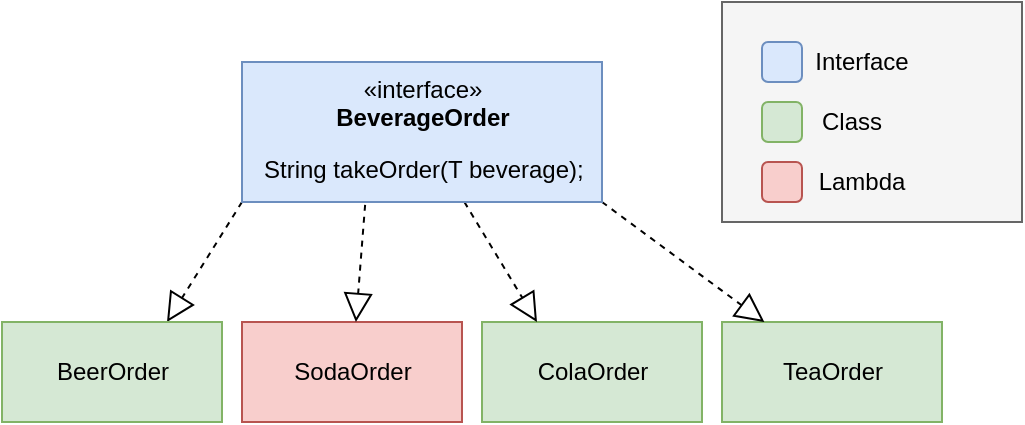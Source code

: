 <mxfile version="14.9.8" type="device"><diagram id="-R7vkrmUvVen9mCElHBk" name="Page-1"><mxGraphModel dx="2062" dy="1112" grid="1" gridSize="10" guides="1" tooltips="1" connect="1" arrows="1" fold="1" page="1" pageScale="1" pageWidth="850" pageHeight="1100" math="0" shadow="0"><root><mxCell id="0"/><mxCell id="1" parent="0"/><mxCell id="bcC4uq6AowfDv3pyEYOw-4" value="Beer" style="html=1;" parent="1" vertex="1"><mxGeometry x="200" y="240" width="110" height="50" as="geometry"/></mxCell><mxCell id="bcC4uq6AowfDv3pyEYOw-5" value="ColaOrder" style="html=1;fillColor=#d5e8d4;strokeColor=#82b366;" parent="1" vertex="1"><mxGeometry x="440" y="240" width="110" height="50" as="geometry"/></mxCell><mxCell id="bcC4uq6AowfDv3pyEYOw-6" value="SodaOrder" style="html=1;fillColor=#f8cecc;strokeColor=#b85450;" parent="1" vertex="1"><mxGeometry x="320" y="240" width="110" height="50" as="geometry"/></mxCell><mxCell id="bcC4uq6AowfDv3pyEYOw-9" value="TeaOrder" style="html=1;fillColor=#d5e8d4;strokeColor=#82b366;" parent="1" vertex="1"><mxGeometry x="560" y="240" width="110" height="50" as="geometry"/></mxCell><mxCell id="bcC4uq6AowfDv3pyEYOw-11" value="" style="endArrow=block;dashed=1;endFill=0;endSize=12;html=1;exitX=0;exitY=1;exitDx=0;exitDy=0;entryX=0.75;entryY=0;entryDx=0;entryDy=0;" parent="1" source="bcC4uq6AowfDv3pyEYOw-1" target="bcC4uq6AowfDv3pyEYOw-21" edge="1"><mxGeometry width="160" relative="1" as="geometry"><mxPoint x="480" y="420" as="sourcePoint"/><mxPoint x="460" y="100" as="targetPoint"/></mxGeometry></mxCell><mxCell id="bcC4uq6AowfDv3pyEYOw-12" value="" style="endArrow=block;dashed=1;endFill=0;endSize=12;html=1;exitX=1;exitY=1;exitDx=0;exitDy=0;" parent="1" source="bcC4uq6AowfDv3pyEYOw-1" target="bcC4uq6AowfDv3pyEYOw-9" edge="1"><mxGeometry width="160" relative="1" as="geometry"><mxPoint x="540" y="30" as="sourcePoint"/><mxPoint x="670" y="100" as="targetPoint"/></mxGeometry></mxCell><mxCell id="bcC4uq6AowfDv3pyEYOw-21" value="BeerOrder" style="html=1;fillColor=#d5e8d4;strokeColor=#82b366;" parent="1" vertex="1"><mxGeometry x="200" y="240" width="110" height="50" as="geometry"/></mxCell><mxCell id="bcC4uq6AowfDv3pyEYOw-35" value="" style="group" parent="1" vertex="1" connectable="0"><mxGeometry x="560" y="80" width="150" height="110" as="geometry"/></mxCell><mxCell id="bcC4uq6AowfDv3pyEYOw-34" value="" style="rounded=0;whiteSpace=wrap;html=1;fillColor=#f5f5f5;strokeColor=#666666;fontColor=#333333;" parent="bcC4uq6AowfDv3pyEYOw-35" vertex="1"><mxGeometry width="150" height="110" as="geometry"/></mxCell><mxCell id="bcC4uq6AowfDv3pyEYOw-19" value="" style="rounded=1;whiteSpace=wrap;html=1;fillColor=#dae8fc;strokeColor=#6c8ebf;" parent="bcC4uq6AowfDv3pyEYOw-35" vertex="1"><mxGeometry x="20" y="20" width="20" height="20" as="geometry"/></mxCell><mxCell id="bcC4uq6AowfDv3pyEYOw-23" value="Interface" style="text;html=1;strokeColor=none;fillColor=none;align=center;verticalAlign=middle;whiteSpace=wrap;rounded=0;" parent="bcC4uq6AowfDv3pyEYOw-35" vertex="1"><mxGeometry x="50" y="20" width="40" height="20" as="geometry"/></mxCell><mxCell id="bcC4uq6AowfDv3pyEYOw-30" value="" style="rounded=1;whiteSpace=wrap;html=1;fillColor=#d5e8d4;strokeColor=#82b366;" parent="bcC4uq6AowfDv3pyEYOw-35" vertex="1"><mxGeometry x="20" y="50" width="20" height="20" as="geometry"/></mxCell><mxCell id="bcC4uq6AowfDv3pyEYOw-31" value="Class" style="text;html=1;strokeColor=none;fillColor=none;align=center;verticalAlign=middle;whiteSpace=wrap;rounded=0;" parent="bcC4uq6AowfDv3pyEYOw-35" vertex="1"><mxGeometry x="40" y="50" width="50" height="20" as="geometry"/></mxCell><mxCell id="bcC4uq6AowfDv3pyEYOw-32" value="" style="rounded=1;whiteSpace=wrap;html=1;fillColor=#f8cecc;strokeColor=#b85450;" parent="bcC4uq6AowfDv3pyEYOw-35" vertex="1"><mxGeometry x="20" y="80" width="20" height="20" as="geometry"/></mxCell><mxCell id="bcC4uq6AowfDv3pyEYOw-33" value="Lambda" style="text;html=1;strokeColor=none;fillColor=none;align=center;verticalAlign=middle;whiteSpace=wrap;rounded=0;" parent="bcC4uq6AowfDv3pyEYOw-35" vertex="1"><mxGeometry x="50" y="80" width="40" height="20" as="geometry"/></mxCell><mxCell id="U4A_FjhQwm4W4XOTwXHH-2" value="" style="endArrow=block;dashed=1;endFill=0;endSize=12;html=1;exitX=0.342;exitY=1.02;exitDx=0;exitDy=0;exitPerimeter=0;" parent="1" source="bcC4uq6AowfDv3pyEYOw-1" target="bcC4uq6AowfDv3pyEYOw-6" edge="1"><mxGeometry width="160" relative="1" as="geometry"><mxPoint x="560" y="400" as="sourcePoint"/><mxPoint x="380" y="250" as="targetPoint"/></mxGeometry></mxCell><mxCell id="U4A_FjhQwm4W4XOTwXHH-3" value="" style="endArrow=block;dashed=1;endFill=0;endSize=12;html=1;entryX=0.25;entryY=0;entryDx=0;entryDy=0;" parent="1" source="bcC4uq6AowfDv3pyEYOw-1" target="bcC4uq6AowfDv3pyEYOw-5" edge="1"><mxGeometry width="160" relative="1" as="geometry"><mxPoint x="421.04" y="191" as="sourcePoint"/><mxPoint x="390" y="260" as="targetPoint"/></mxGeometry></mxCell><mxCell id="JRDjgMR5T9e2R_v-cQ_A-2" value="" style="group" vertex="1" connectable="0" parent="1"><mxGeometry x="320" y="110" width="180" height="70" as="geometry"/></mxCell><mxCell id="bcC4uq6AowfDv3pyEYOw-1" value="«interface»&lt;br&gt;&lt;b&gt;BeverageOrder&lt;/b&gt;" style="html=1;fillColor=#dae8fc;strokeColor=#6c8ebf;verticalAlign=top;" parent="JRDjgMR5T9e2R_v-cQ_A-2" vertex="1"><mxGeometry width="180" height="70" as="geometry"/></mxCell><mxCell id="JRDjgMR5T9e2R_v-cQ_A-1" value="String takeOrder(T beverage);" style="text;strokeColor=none;fillColor=none;align=left;verticalAlign=top;spacingLeft=4;spacingRight=4;overflow=hidden;rotatable=0;points=[[0,0.5],[1,0.5]];portConstraint=eastwest;" vertex="1" parent="JRDjgMR5T9e2R_v-cQ_A-2"><mxGeometry x="5" y="40" width="175" height="26" as="geometry"/></mxCell></root></mxGraphModel></diagram></mxfile>